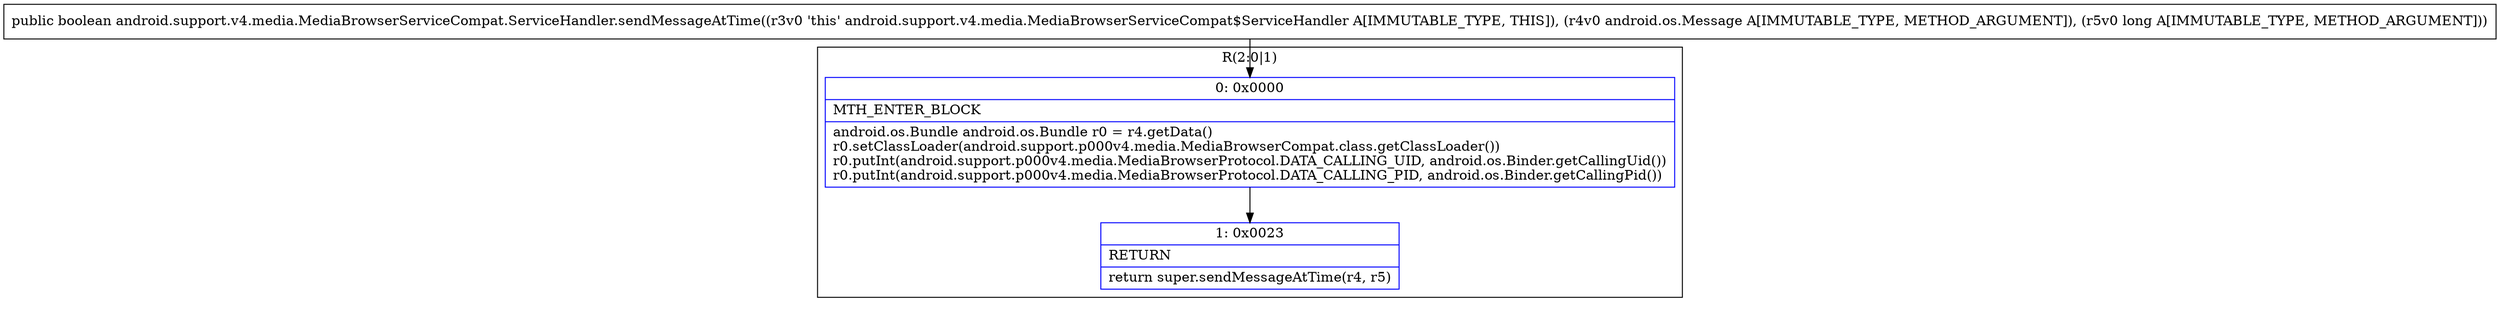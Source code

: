 digraph "CFG forandroid.support.v4.media.MediaBrowserServiceCompat.ServiceHandler.sendMessageAtTime(Landroid\/os\/Message;J)Z" {
subgraph cluster_Region_971328529 {
label = "R(2:0|1)";
node [shape=record,color=blue];
Node_0 [shape=record,label="{0\:\ 0x0000|MTH_ENTER_BLOCK\l|android.os.Bundle android.os.Bundle r0 = r4.getData()\lr0.setClassLoader(android.support.p000v4.media.MediaBrowserCompat.class.getClassLoader())\lr0.putInt(android.support.p000v4.media.MediaBrowserProtocol.DATA_CALLING_UID, android.os.Binder.getCallingUid())\lr0.putInt(android.support.p000v4.media.MediaBrowserProtocol.DATA_CALLING_PID, android.os.Binder.getCallingPid())\l}"];
Node_1 [shape=record,label="{1\:\ 0x0023|RETURN\l|return super.sendMessageAtTime(r4, r5)\l}"];
}
MethodNode[shape=record,label="{public boolean android.support.v4.media.MediaBrowserServiceCompat.ServiceHandler.sendMessageAtTime((r3v0 'this' android.support.v4.media.MediaBrowserServiceCompat$ServiceHandler A[IMMUTABLE_TYPE, THIS]), (r4v0 android.os.Message A[IMMUTABLE_TYPE, METHOD_ARGUMENT]), (r5v0 long A[IMMUTABLE_TYPE, METHOD_ARGUMENT])) }"];
MethodNode -> Node_0;
Node_0 -> Node_1;
}

